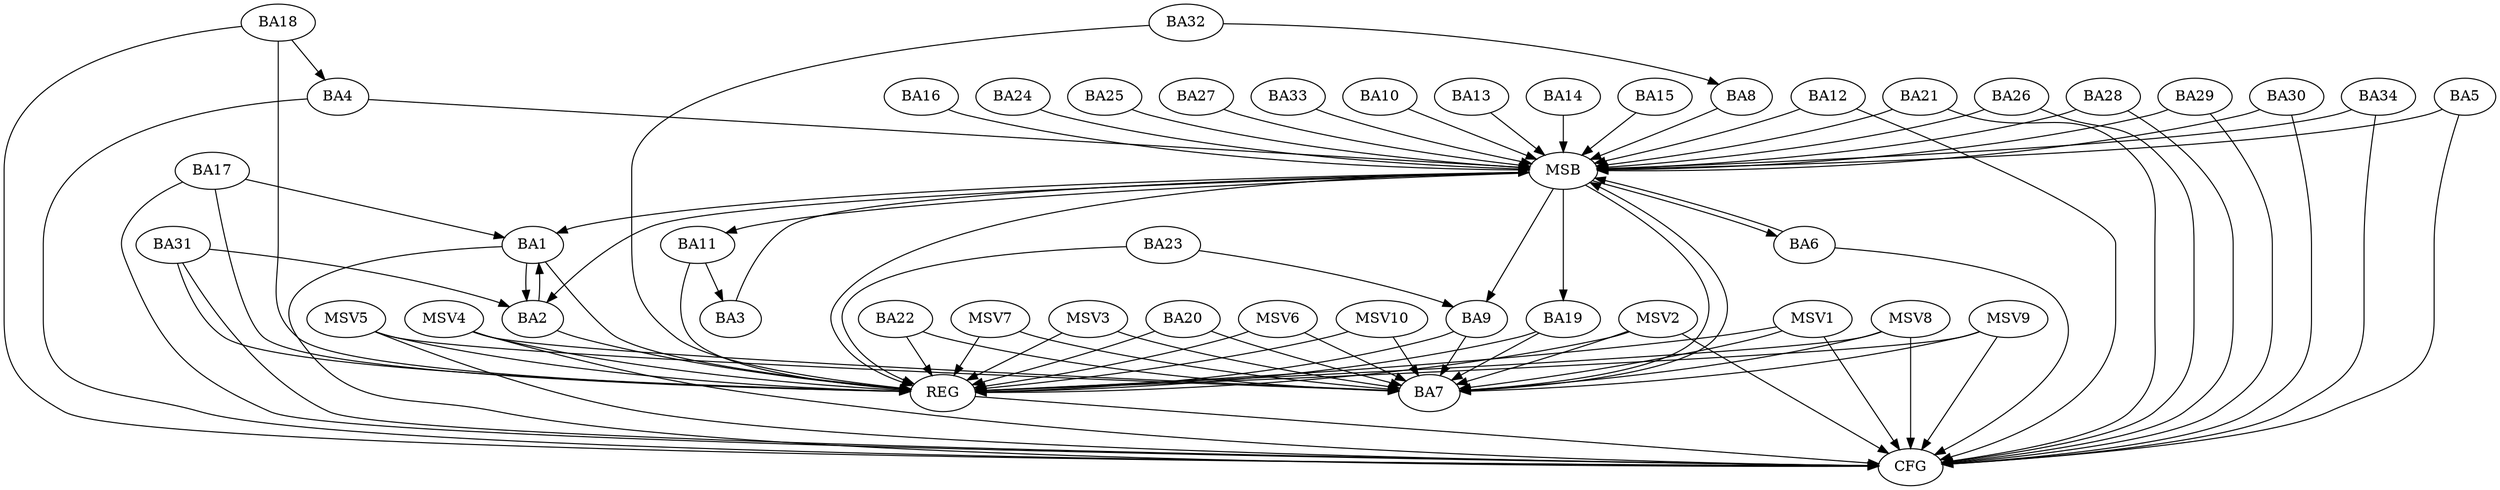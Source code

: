 strict digraph G {
  BA1 [ label="BA1" ];
  BA2 [ label="BA2" ];
  BA3 [ label="BA3" ];
  BA4 [ label="BA4" ];
  BA5 [ label="BA5" ];
  BA6 [ label="BA6" ];
  BA7 [ label="BA7" ];
  BA8 [ label="BA8" ];
  BA9 [ label="BA9" ];
  BA10 [ label="BA10" ];
  BA11 [ label="BA11" ];
  BA12 [ label="BA12" ];
  BA13 [ label="BA13" ];
  BA14 [ label="BA14" ];
  BA15 [ label="BA15" ];
  BA16 [ label="BA16" ];
  BA17 [ label="BA17" ];
  BA18 [ label="BA18" ];
  BA19 [ label="BA19" ];
  BA20 [ label="BA20" ];
  BA21 [ label="BA21" ];
  BA22 [ label="BA22" ];
  BA23 [ label="BA23" ];
  BA24 [ label="BA24" ];
  BA25 [ label="BA25" ];
  BA26 [ label="BA26" ];
  BA27 [ label="BA27" ];
  BA28 [ label="BA28" ];
  BA29 [ label="BA29" ];
  BA30 [ label="BA30" ];
  BA31 [ label="BA31" ];
  BA32 [ label="BA32" ];
  BA33 [ label="BA33" ];
  BA34 [ label="BA34" ];
  REG [ label="REG" ];
  MSB [ label="MSB" ];
  CFG [ label="CFG" ];
  MSV1 [ label="MSV1" ];
  MSV2 [ label="MSV2" ];
  MSV3 [ label="MSV3" ];
  MSV4 [ label="MSV4" ];
  MSV5 [ label="MSV5" ];
  MSV6 [ label="MSV6" ];
  MSV7 [ label="MSV7" ];
  MSV8 [ label="MSV8" ];
  MSV9 [ label="MSV9" ];
  MSV10 [ label="MSV10" ];
  BA1 -> BA2;
  BA2 -> BA1;
  BA9 -> BA7;
  BA11 -> BA3;
  BA17 -> BA1;
  BA18 -> BA4;
  BA19 -> BA7;
  BA20 -> BA7;
  BA22 -> BA7;
  BA23 -> BA9;
  BA31 -> BA2;
  BA32 -> BA8;
  BA1 -> REG;
  BA2 -> REG;
  BA9 -> REG;
  BA11 -> REG;
  BA17 -> REG;
  BA18 -> REG;
  BA19 -> REG;
  BA20 -> REG;
  BA22 -> REG;
  BA23 -> REG;
  BA31 -> REG;
  BA32 -> REG;
  BA3 -> MSB;
  MSB -> BA1;
  MSB -> REG;
  BA4 -> MSB;
  MSB -> BA2;
  BA5 -> MSB;
  BA6 -> MSB;
  BA7 -> MSB;
  BA8 -> MSB;
  MSB -> BA7;
  BA10 -> MSB;
  MSB -> BA6;
  BA12 -> MSB;
  BA13 -> MSB;
  BA14 -> MSB;
  BA15 -> MSB;
  BA16 -> MSB;
  BA21 -> MSB;
  BA24 -> MSB;
  MSB -> BA19;
  BA25 -> MSB;
  BA26 -> MSB;
  MSB -> BA9;
  BA27 -> MSB;
  BA28 -> MSB;
  MSB -> BA11;
  BA29 -> MSB;
  BA30 -> MSB;
  BA33 -> MSB;
  BA34 -> MSB;
  BA28 -> CFG;
  BA30 -> CFG;
  BA18 -> CFG;
  BA21 -> CFG;
  BA34 -> CFG;
  BA6 -> CFG;
  BA31 -> CFG;
  BA12 -> CFG;
  BA26 -> CFG;
  BA1 -> CFG;
  BA4 -> CFG;
  BA29 -> CFG;
  BA17 -> CFG;
  BA5 -> CFG;
  REG -> CFG;
  MSV1 -> BA7;
  MSV2 -> BA7;
  MSV3 -> BA7;
  MSV4 -> BA7;
  MSV5 -> BA7;
  MSV6 -> BA7;
  MSV1 -> REG;
  MSV1 -> CFG;
  MSV2 -> REG;
  MSV2 -> CFG;
  MSV3 -> REG;
  MSV4 -> REG;
  MSV4 -> CFG;
  MSV5 -> REG;
  MSV5 -> CFG;
  MSV6 -> REG;
  MSV7 -> BA7;
  MSV7 -> REG;
  MSV8 -> BA7;
  MSV8 -> REG;
  MSV8 -> CFG;
  MSV9 -> BA7;
  MSV9 -> REG;
  MSV9 -> CFG;
  MSV10 -> BA7;
  MSV10 -> REG;
}
